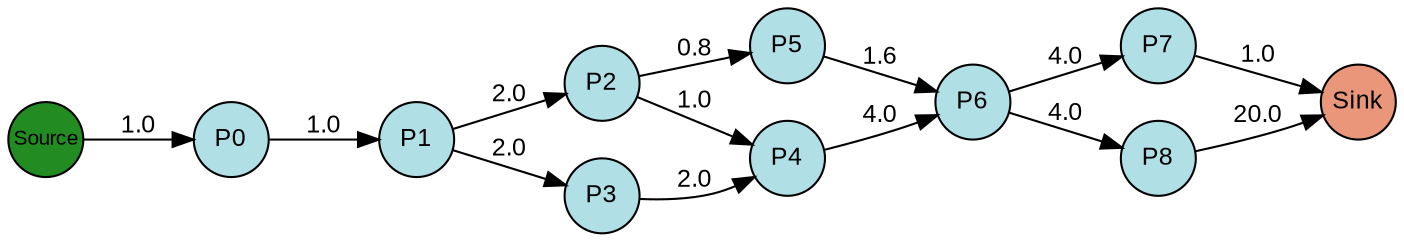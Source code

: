 digraph {
  splines=true;
node [margin=0 fontname=arial fontcolor=black fontsize=12 shape=circle width=0.5 fixedsize=true style=filled fillcolor=powderblue]
  1 [label="P0"]
  2 [label="P1"]
  3 [label="P2"]
  4 [label="P3"]
  5 [label="P4"]
  6 [label="P5"]
  7 [label="P6"]
  8 [label="P7"]
  9 [label="P8"]
  node [margin=0 fontname=arial fontcolor=black fontsize=10 shape=circle width=0.5 fixedsize=true style=filled fillcolor=forestgreen]
  10 [label="Source"]
  node [margin=0 fontname=arial fontcolor=black fontsize=12 shape=circle width=0.5 fixedsize=true style=filled fillcolor=darksalmon]
  11 [label="Sink"]
rankdir=LR
edge [margin=0 fontname=arial fontcolor=black fontsize=12]
   1 -> 2 [label="1.0"]
   2 -> 3 [label="2.0"]
   2 -> 4 [label="2.0"]
   3 -> 5 [label="1.0"]
   4 -> 5 [label="2.0"]
   3 -> 6 [label="0.8"]
   5 -> 7 [label="4.0"]
   6 -> 7 [label="1.6"]
   7 -> 8 [label="4.0"]
   7 -> 9 [label="4.0"]
   10 -> 1 [label="1.0"]
   9 -> 11 [label="20.0"]
   8 -> 11 [label="1.0"]

  {rank=same 10}
	{rank=same  1 }
	{rank=same  2 }
	{rank=same  3, 4 }
	{rank=same  5, 6 }
	{rank=same  7 }
	{rank=same  8, 9 }
  {rank=same 11}
}
